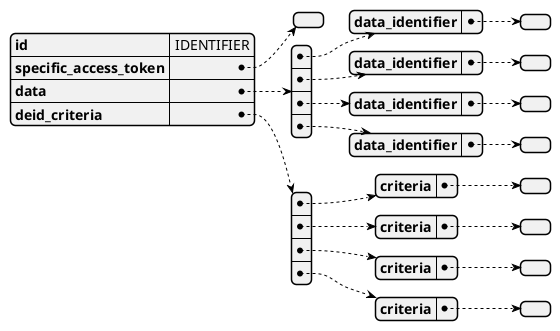 @startjson
{
    "id": "IDENTIFIER",
    "specific_access_token": {
    },
    "data": [
        {
            "data_identifier": {}
        },
        {
            "data_identifier": {}
        },
        {
            "data_identifier": {}
        },
        {
            "data_identifier": {}
        }
    ],
    "deid_criteria": [
        {
            "criteria": {}
        },
        {
            "criteria": {}
        },
        {
            "criteria": {}
        },
        {
            "criteria": {}
        }
    ]
}
@endjson